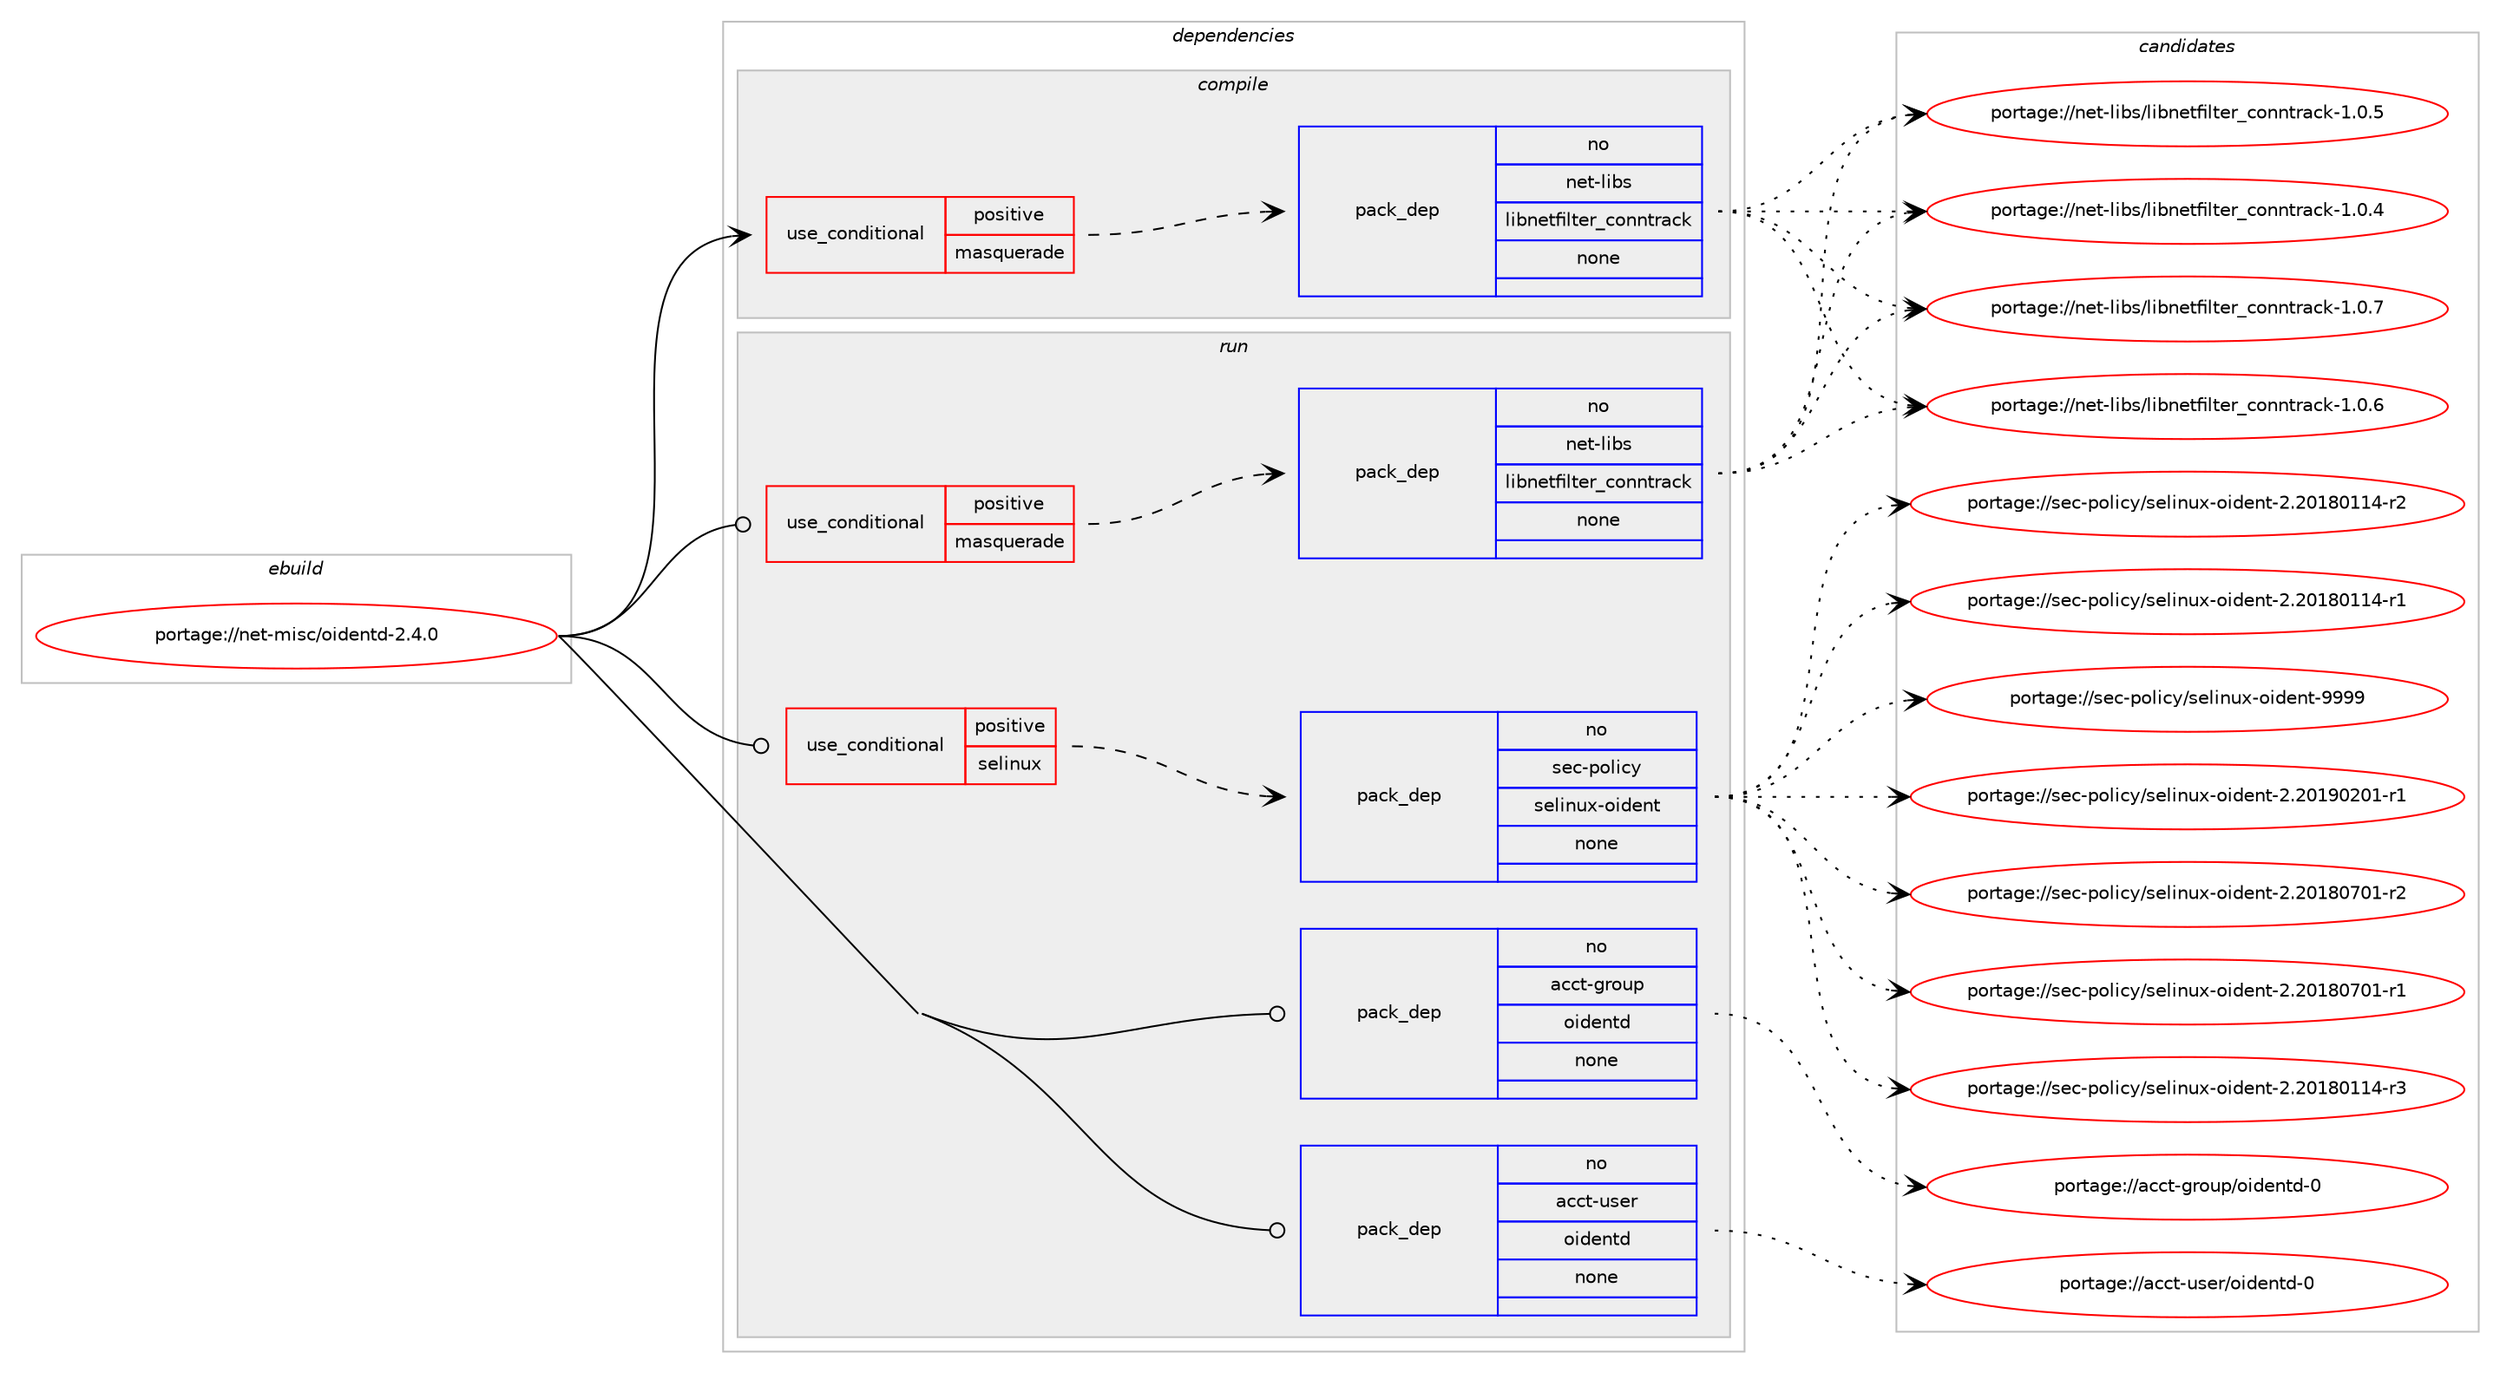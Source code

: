 digraph prolog {

# *************
# Graph options
# *************

newrank=true;
concentrate=true;
compound=true;
graph [rankdir=LR,fontname=Helvetica,fontsize=10,ranksep=1.5];#, ranksep=2.5, nodesep=0.2];
edge  [arrowhead=vee];
node  [fontname=Helvetica,fontsize=10];

# **********
# The ebuild
# **********

subgraph cluster_leftcol {
color=gray;
rank=same;
label=<<i>ebuild</i>>;
id [label="portage://net-misc/oidentd-2.4.0", color=red, width=4, href="../net-misc/oidentd-2.4.0.svg"];
}

# ****************
# The dependencies
# ****************

subgraph cluster_midcol {
color=gray;
label=<<i>dependencies</i>>;
subgraph cluster_compile {
fillcolor="#eeeeee";
style=filled;
label=<<i>compile</i>>;
subgraph cond26327 {
dependency133621 [label=<<TABLE BORDER="0" CELLBORDER="1" CELLSPACING="0" CELLPADDING="4"><TR><TD ROWSPAN="3" CELLPADDING="10">use_conditional</TD></TR><TR><TD>positive</TD></TR><TR><TD>masquerade</TD></TR></TABLE>>, shape=none, color=red];
subgraph pack105071 {
dependency133622 [label=<<TABLE BORDER="0" CELLBORDER="1" CELLSPACING="0" CELLPADDING="4" WIDTH="220"><TR><TD ROWSPAN="6" CELLPADDING="30">pack_dep</TD></TR><TR><TD WIDTH="110">no</TD></TR><TR><TD>net-libs</TD></TR><TR><TD>libnetfilter_conntrack</TD></TR><TR><TD>none</TD></TR><TR><TD></TD></TR></TABLE>>, shape=none, color=blue];
}
dependency133621:e -> dependency133622:w [weight=20,style="dashed",arrowhead="vee"];
}
id:e -> dependency133621:w [weight=20,style="solid",arrowhead="vee"];
}
subgraph cluster_compileandrun {
fillcolor="#eeeeee";
style=filled;
label=<<i>compile and run</i>>;
}
subgraph cluster_run {
fillcolor="#eeeeee";
style=filled;
label=<<i>run</i>>;
subgraph cond26328 {
dependency133623 [label=<<TABLE BORDER="0" CELLBORDER="1" CELLSPACING="0" CELLPADDING="4"><TR><TD ROWSPAN="3" CELLPADDING="10">use_conditional</TD></TR><TR><TD>positive</TD></TR><TR><TD>masquerade</TD></TR></TABLE>>, shape=none, color=red];
subgraph pack105072 {
dependency133624 [label=<<TABLE BORDER="0" CELLBORDER="1" CELLSPACING="0" CELLPADDING="4" WIDTH="220"><TR><TD ROWSPAN="6" CELLPADDING="30">pack_dep</TD></TR><TR><TD WIDTH="110">no</TD></TR><TR><TD>net-libs</TD></TR><TR><TD>libnetfilter_conntrack</TD></TR><TR><TD>none</TD></TR><TR><TD></TD></TR></TABLE>>, shape=none, color=blue];
}
dependency133623:e -> dependency133624:w [weight=20,style="dashed",arrowhead="vee"];
}
id:e -> dependency133623:w [weight=20,style="solid",arrowhead="odot"];
subgraph cond26329 {
dependency133625 [label=<<TABLE BORDER="0" CELLBORDER="1" CELLSPACING="0" CELLPADDING="4"><TR><TD ROWSPAN="3" CELLPADDING="10">use_conditional</TD></TR><TR><TD>positive</TD></TR><TR><TD>selinux</TD></TR></TABLE>>, shape=none, color=red];
subgraph pack105073 {
dependency133626 [label=<<TABLE BORDER="0" CELLBORDER="1" CELLSPACING="0" CELLPADDING="4" WIDTH="220"><TR><TD ROWSPAN="6" CELLPADDING="30">pack_dep</TD></TR><TR><TD WIDTH="110">no</TD></TR><TR><TD>sec-policy</TD></TR><TR><TD>selinux-oident</TD></TR><TR><TD>none</TD></TR><TR><TD></TD></TR></TABLE>>, shape=none, color=blue];
}
dependency133625:e -> dependency133626:w [weight=20,style="dashed",arrowhead="vee"];
}
id:e -> dependency133625:w [weight=20,style="solid",arrowhead="odot"];
subgraph pack105074 {
dependency133627 [label=<<TABLE BORDER="0" CELLBORDER="1" CELLSPACING="0" CELLPADDING="4" WIDTH="220"><TR><TD ROWSPAN="6" CELLPADDING="30">pack_dep</TD></TR><TR><TD WIDTH="110">no</TD></TR><TR><TD>acct-group</TD></TR><TR><TD>oidentd</TD></TR><TR><TD>none</TD></TR><TR><TD></TD></TR></TABLE>>, shape=none, color=blue];
}
id:e -> dependency133627:w [weight=20,style="solid",arrowhead="odot"];
subgraph pack105075 {
dependency133628 [label=<<TABLE BORDER="0" CELLBORDER="1" CELLSPACING="0" CELLPADDING="4" WIDTH="220"><TR><TD ROWSPAN="6" CELLPADDING="30">pack_dep</TD></TR><TR><TD WIDTH="110">no</TD></TR><TR><TD>acct-user</TD></TR><TR><TD>oidentd</TD></TR><TR><TD>none</TD></TR><TR><TD></TD></TR></TABLE>>, shape=none, color=blue];
}
id:e -> dependency133628:w [weight=20,style="solid",arrowhead="odot"];
}
}

# **************
# The candidates
# **************

subgraph cluster_choices {
rank=same;
color=gray;
label=<<i>candidates</i>>;

subgraph choice105071 {
color=black;
nodesep=1;
choice1101011164510810598115471081059811010111610210510811610111495991111101101161149799107454946484655 [label="portage://net-libs/libnetfilter_conntrack-1.0.7", color=red, width=4,href="../net-libs/libnetfilter_conntrack-1.0.7.svg"];
choice1101011164510810598115471081059811010111610210510811610111495991111101101161149799107454946484654 [label="portage://net-libs/libnetfilter_conntrack-1.0.6", color=red, width=4,href="../net-libs/libnetfilter_conntrack-1.0.6.svg"];
choice1101011164510810598115471081059811010111610210510811610111495991111101101161149799107454946484653 [label="portage://net-libs/libnetfilter_conntrack-1.0.5", color=red, width=4,href="../net-libs/libnetfilter_conntrack-1.0.5.svg"];
choice1101011164510810598115471081059811010111610210510811610111495991111101101161149799107454946484652 [label="portage://net-libs/libnetfilter_conntrack-1.0.4", color=red, width=4,href="../net-libs/libnetfilter_conntrack-1.0.4.svg"];
dependency133622:e -> choice1101011164510810598115471081059811010111610210510811610111495991111101101161149799107454946484655:w [style=dotted,weight="100"];
dependency133622:e -> choice1101011164510810598115471081059811010111610210510811610111495991111101101161149799107454946484654:w [style=dotted,weight="100"];
dependency133622:e -> choice1101011164510810598115471081059811010111610210510811610111495991111101101161149799107454946484653:w [style=dotted,weight="100"];
dependency133622:e -> choice1101011164510810598115471081059811010111610210510811610111495991111101101161149799107454946484652:w [style=dotted,weight="100"];
}
subgraph choice105072 {
color=black;
nodesep=1;
choice1101011164510810598115471081059811010111610210510811610111495991111101101161149799107454946484655 [label="portage://net-libs/libnetfilter_conntrack-1.0.7", color=red, width=4,href="../net-libs/libnetfilter_conntrack-1.0.7.svg"];
choice1101011164510810598115471081059811010111610210510811610111495991111101101161149799107454946484654 [label="portage://net-libs/libnetfilter_conntrack-1.0.6", color=red, width=4,href="../net-libs/libnetfilter_conntrack-1.0.6.svg"];
choice1101011164510810598115471081059811010111610210510811610111495991111101101161149799107454946484653 [label="portage://net-libs/libnetfilter_conntrack-1.0.5", color=red, width=4,href="../net-libs/libnetfilter_conntrack-1.0.5.svg"];
choice1101011164510810598115471081059811010111610210510811610111495991111101101161149799107454946484652 [label="portage://net-libs/libnetfilter_conntrack-1.0.4", color=red, width=4,href="../net-libs/libnetfilter_conntrack-1.0.4.svg"];
dependency133624:e -> choice1101011164510810598115471081059811010111610210510811610111495991111101101161149799107454946484655:w [style=dotted,weight="100"];
dependency133624:e -> choice1101011164510810598115471081059811010111610210510811610111495991111101101161149799107454946484654:w [style=dotted,weight="100"];
dependency133624:e -> choice1101011164510810598115471081059811010111610210510811610111495991111101101161149799107454946484653:w [style=dotted,weight="100"];
dependency133624:e -> choice1101011164510810598115471081059811010111610210510811610111495991111101101161149799107454946484652:w [style=dotted,weight="100"];
}
subgraph choice105073 {
color=black;
nodesep=1;
choice11510199451121111081059912147115101108105110117120451111051001011101164557575757 [label="portage://sec-policy/selinux-oident-9999", color=red, width=4,href="../sec-policy/selinux-oident-9999.svg"];
choice115101994511211110810599121471151011081051101171204511110510010111011645504650484957485048494511449 [label="portage://sec-policy/selinux-oident-2.20190201-r1", color=red, width=4,href="../sec-policy/selinux-oident-2.20190201-r1.svg"];
choice115101994511211110810599121471151011081051101171204511110510010111011645504650484956485548494511450 [label="portage://sec-policy/selinux-oident-2.20180701-r2", color=red, width=4,href="../sec-policy/selinux-oident-2.20180701-r2.svg"];
choice115101994511211110810599121471151011081051101171204511110510010111011645504650484956485548494511449 [label="portage://sec-policy/selinux-oident-2.20180701-r1", color=red, width=4,href="../sec-policy/selinux-oident-2.20180701-r1.svg"];
choice115101994511211110810599121471151011081051101171204511110510010111011645504650484956484949524511451 [label="portage://sec-policy/selinux-oident-2.20180114-r3", color=red, width=4,href="../sec-policy/selinux-oident-2.20180114-r3.svg"];
choice115101994511211110810599121471151011081051101171204511110510010111011645504650484956484949524511450 [label="portage://sec-policy/selinux-oident-2.20180114-r2", color=red, width=4,href="../sec-policy/selinux-oident-2.20180114-r2.svg"];
choice115101994511211110810599121471151011081051101171204511110510010111011645504650484956484949524511449 [label="portage://sec-policy/selinux-oident-2.20180114-r1", color=red, width=4,href="../sec-policy/selinux-oident-2.20180114-r1.svg"];
dependency133626:e -> choice11510199451121111081059912147115101108105110117120451111051001011101164557575757:w [style=dotted,weight="100"];
dependency133626:e -> choice115101994511211110810599121471151011081051101171204511110510010111011645504650484957485048494511449:w [style=dotted,weight="100"];
dependency133626:e -> choice115101994511211110810599121471151011081051101171204511110510010111011645504650484956485548494511450:w [style=dotted,weight="100"];
dependency133626:e -> choice115101994511211110810599121471151011081051101171204511110510010111011645504650484956485548494511449:w [style=dotted,weight="100"];
dependency133626:e -> choice115101994511211110810599121471151011081051101171204511110510010111011645504650484956484949524511451:w [style=dotted,weight="100"];
dependency133626:e -> choice115101994511211110810599121471151011081051101171204511110510010111011645504650484956484949524511450:w [style=dotted,weight="100"];
dependency133626:e -> choice115101994511211110810599121471151011081051101171204511110510010111011645504650484956484949524511449:w [style=dotted,weight="100"];
}
subgraph choice105074 {
color=black;
nodesep=1;
choice97999911645103114111117112471111051001011101161004548 [label="portage://acct-group/oidentd-0", color=red, width=4,href="../acct-group/oidentd-0.svg"];
dependency133627:e -> choice97999911645103114111117112471111051001011101161004548:w [style=dotted,weight="100"];
}
subgraph choice105075 {
color=black;
nodesep=1;
choice97999911645117115101114471111051001011101161004548 [label="portage://acct-user/oidentd-0", color=red, width=4,href="../acct-user/oidentd-0.svg"];
dependency133628:e -> choice97999911645117115101114471111051001011101161004548:w [style=dotted,weight="100"];
}
}

}
